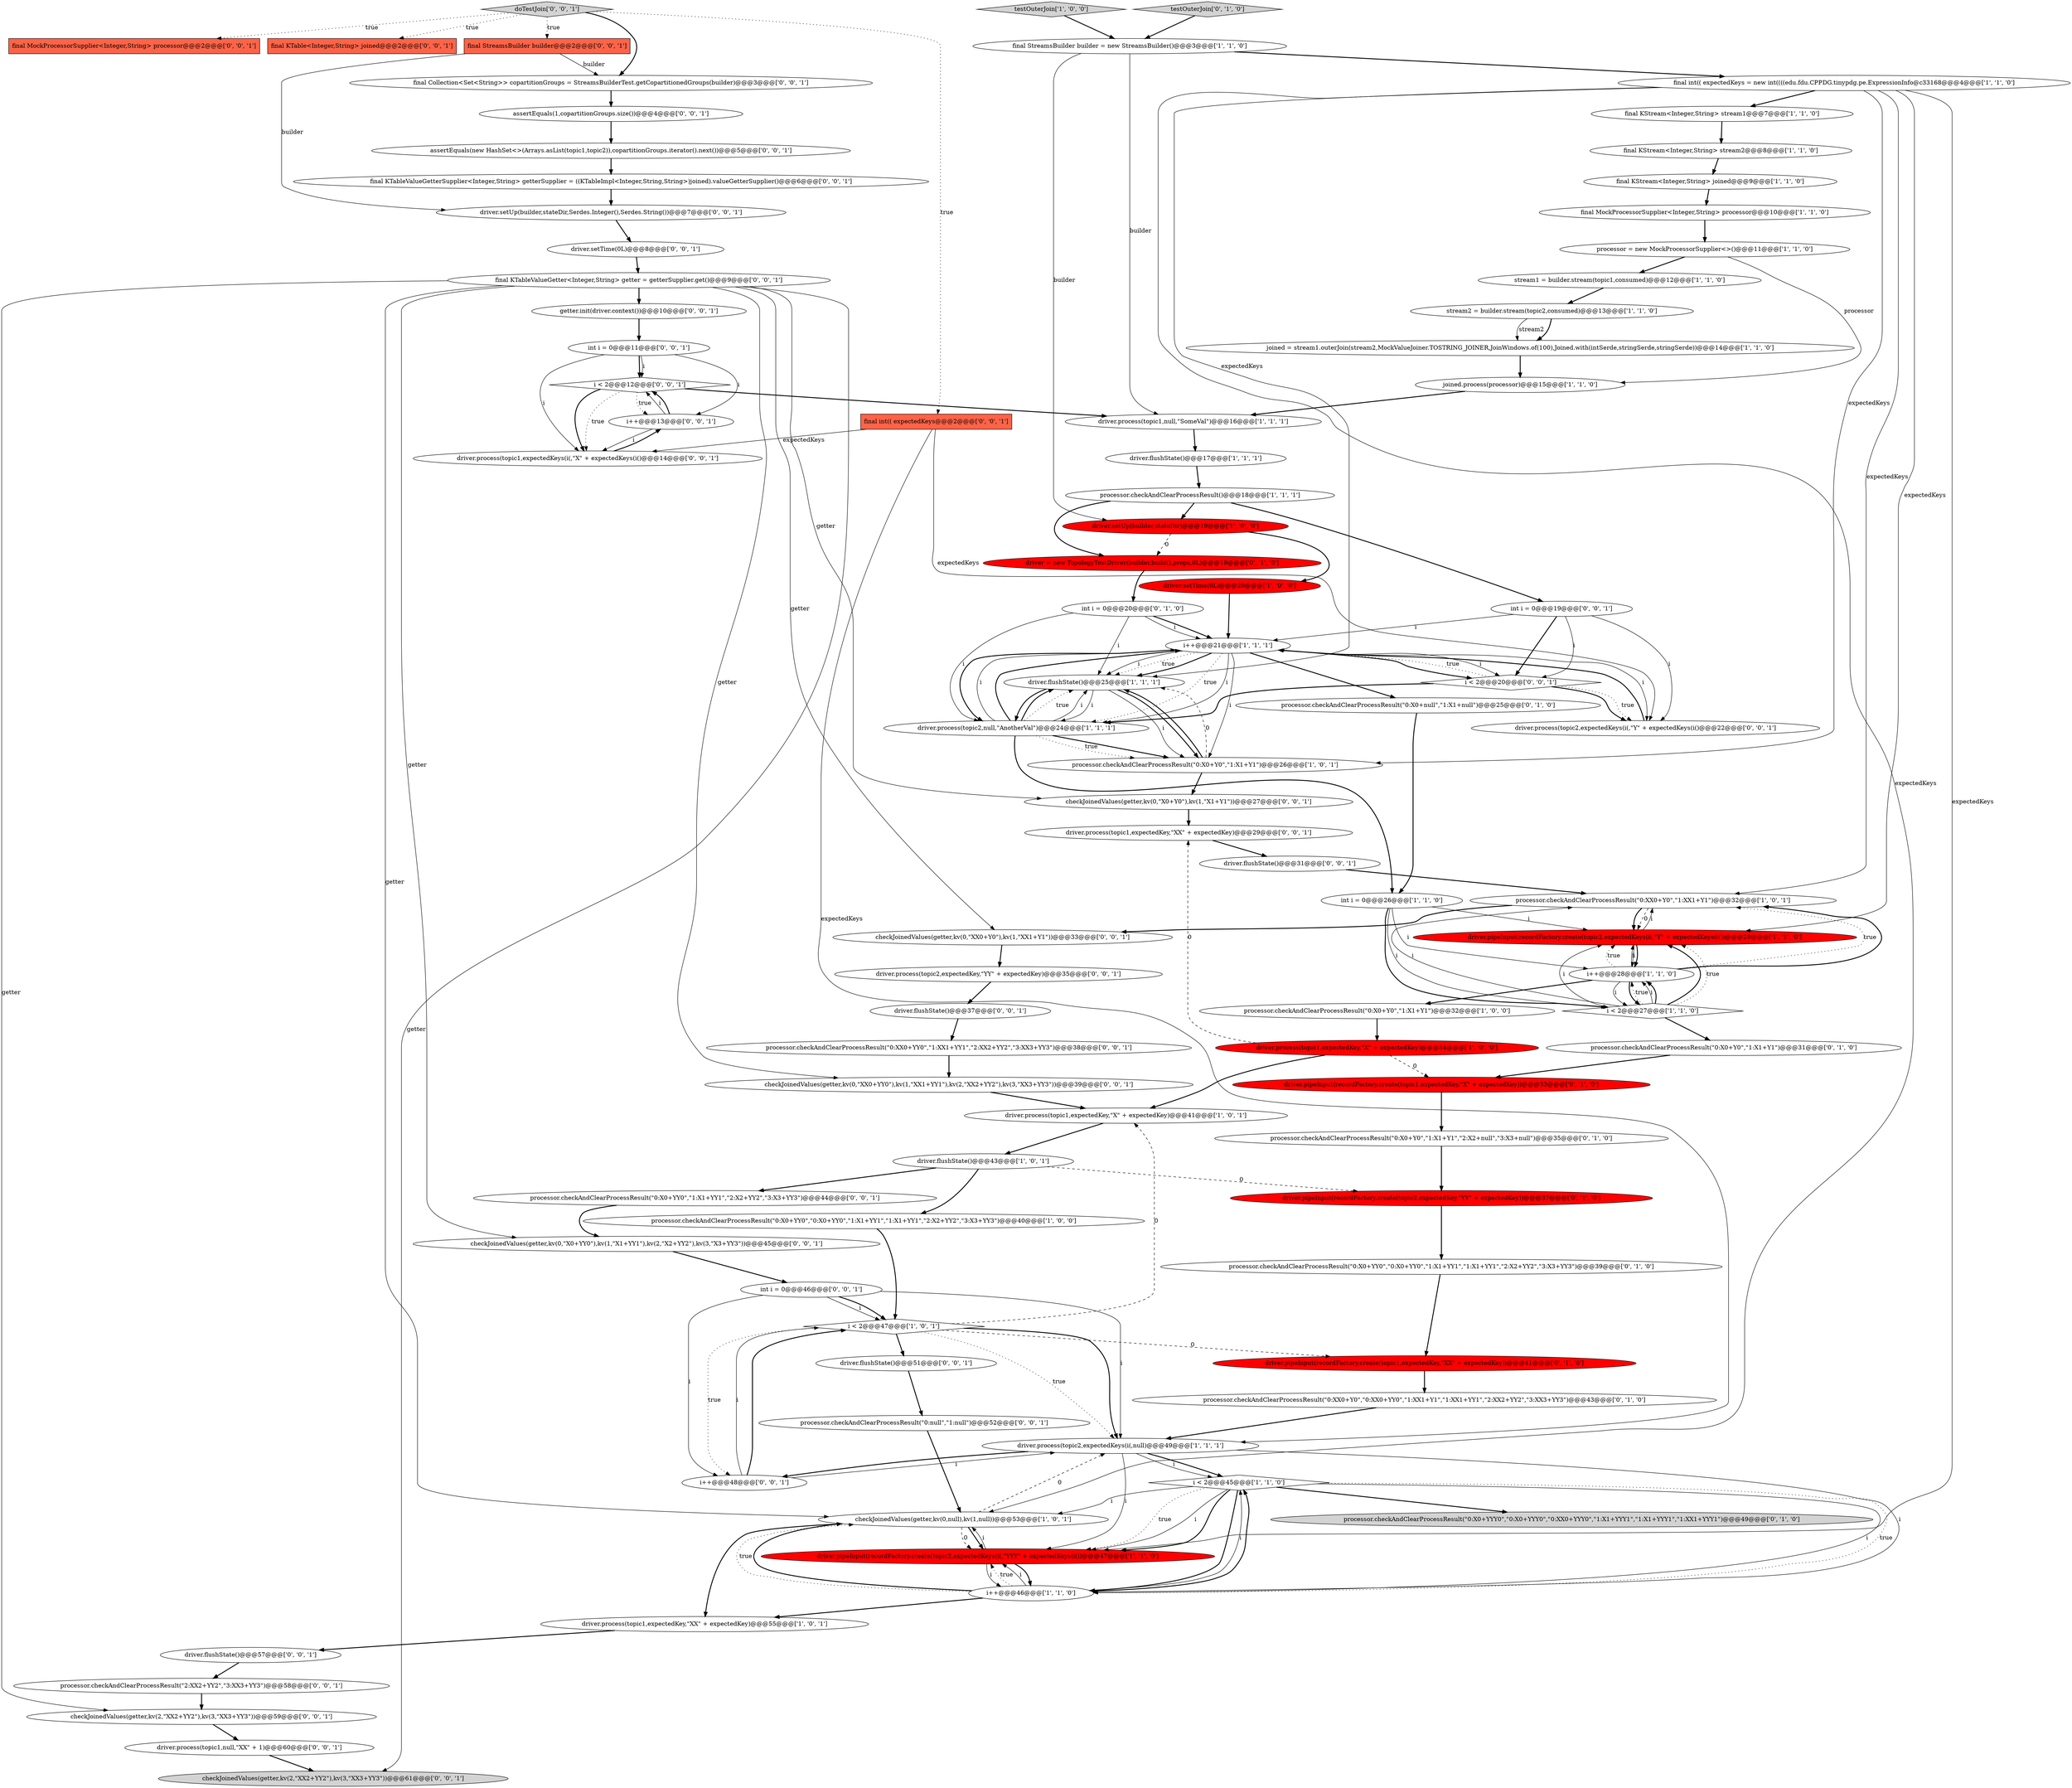 digraph {
9 [style = filled, label = "driver.process(topic1,expectedKey,\"X\" + expectedKey)@@@41@@@['1', '0', '1']", fillcolor = white, shape = ellipse image = "AAA0AAABBB1BBB"];
37 [style = filled, label = "processor.checkAndClearProcessResult(\"0:XX0+Y0\",\"1:XX1+Y1\")@@@32@@@['1', '0', '1']", fillcolor = white, shape = ellipse image = "AAA0AAABBB1BBB"];
46 [style = filled, label = "driver.pipeInput(recordFactory.create(topic1,expectedKey,\"X\" + expectedKey))@@@33@@@['0', '1', '0']", fillcolor = red, shape = ellipse image = "AAA1AAABBB2BBB"];
23 [style = filled, label = "testOuterJoin['1', '0', '0']", fillcolor = lightgray, shape = diamond image = "AAA0AAABBB1BBB"];
4 [style = filled, label = "final KStream<Integer,String> stream2@@@8@@@['1', '1', '0']", fillcolor = white, shape = ellipse image = "AAA0AAABBB1BBB"];
0 [style = filled, label = "joined.process(processor)@@@15@@@['1', '1', '0']", fillcolor = white, shape = ellipse image = "AAA0AAABBB1BBB"];
22 [style = filled, label = "driver.flushState()@@@25@@@['1', '1', '1']", fillcolor = white, shape = ellipse image = "AAA0AAABBB1BBB"];
76 [style = filled, label = "final int(( expectedKeys@@@2@@@['0', '0', '1']", fillcolor = tomato, shape = box image = "AAA0AAABBB3BBB"];
79 [style = filled, label = "int i = 0@@@46@@@['0', '0', '1']", fillcolor = white, shape = ellipse image = "AAA0AAABBB3BBB"];
69 [style = filled, label = "driver.process(topic1,expectedKey,\"XX\" + expectedKey)@@@29@@@['0', '0', '1']", fillcolor = white, shape = ellipse image = "AAA0AAABBB3BBB"];
30 [style = filled, label = "int i = 0@@@26@@@['1', '1', '0']", fillcolor = white, shape = ellipse image = "AAA0AAABBB1BBB"];
78 [style = filled, label = "int i = 0@@@11@@@['0', '0', '1']", fillcolor = white, shape = ellipse image = "AAA0AAABBB3BBB"];
26 [style = filled, label = "driver.flushState()@@@17@@@['1', '1', '1']", fillcolor = white, shape = ellipse image = "AAA0AAABBB1BBB"];
14 [style = filled, label = "i++@@@21@@@['1', '1', '1']", fillcolor = white, shape = ellipse image = "AAA0AAABBB1BBB"];
17 [style = filled, label = "driver.process(topic1,null,\"SomeVal\")@@@16@@@['1', '1', '1']", fillcolor = white, shape = ellipse image = "AAA0AAABBB1BBB"];
88 [style = filled, label = "driver.flushState()@@@51@@@['0', '0', '1']", fillcolor = white, shape = ellipse image = "AAA0AAABBB3BBB"];
34 [style = filled, label = "final KStream<Integer,String> stream1@@@7@@@['1', '1', '0']", fillcolor = white, shape = ellipse image = "AAA0AAABBB1BBB"];
43 [style = filled, label = "processor.checkAndClearProcessResult(\"0:X0+Y0\",\"1:X1+Y1\",\"2:X2+null\",\"3:X3+null\")@@@35@@@['0', '1', '0']", fillcolor = white, shape = ellipse image = "AAA0AAABBB2BBB"];
24 [style = filled, label = "stream1 = builder.stream(topic1,consumed)@@@12@@@['1', '1', '0']", fillcolor = white, shape = ellipse image = "AAA0AAABBB1BBB"];
36 [style = filled, label = "driver.setTime(0L)@@@20@@@['1', '0', '0']", fillcolor = red, shape = ellipse image = "AAA1AAABBB1BBB"];
62 [style = filled, label = "driver.setUp(builder,stateDir,Serdes.Integer(),Serdes.String())@@@7@@@['0', '0', '1']", fillcolor = white, shape = ellipse image = "AAA0AAABBB3BBB"];
52 [style = filled, label = "driver.flushState()@@@31@@@['0', '0', '1']", fillcolor = white, shape = ellipse image = "AAA0AAABBB3BBB"];
18 [style = filled, label = "driver.setUp(builder,stateDir)@@@19@@@['1', '0', '0']", fillcolor = red, shape = ellipse image = "AAA1AAABBB1BBB"];
20 [style = filled, label = "final KStream<Integer,String> joined@@@9@@@['1', '1', '0']", fillcolor = white, shape = ellipse image = "AAA0AAABBB1BBB"];
31 [style = filled, label = "driver.process(topic2,expectedKeys(i(,null)@@@49@@@['1', '1', '1']", fillcolor = white, shape = ellipse image = "AAA0AAABBB1BBB"];
86 [style = filled, label = "assertEquals(new HashSet<>(Arrays.asList(topic1,topic2)),copartitionGroups.iterator().next())@@@5@@@['0', '0', '1']", fillcolor = white, shape = ellipse image = "AAA0AAABBB3BBB"];
15 [style = filled, label = "i++@@@28@@@['1', '1', '0']", fillcolor = white, shape = ellipse image = "AAA0AAABBB1BBB"];
66 [style = filled, label = "checkJoinedValues(getter,kv(2,\"XX2+YY2\"),kv(3,\"XX3+YY3\"))@@@61@@@['0', '0', '1']", fillcolor = lightgray, shape = ellipse image = "AAA0AAABBB3BBB"];
19 [style = filled, label = "processor.checkAndClearProcessResult(\"0:X0+YY0\",\"0:X0+YY0\",\"1:X1+YY1\",\"1:X1+YY1\",\"2:X2+YY2\",\"3:X3+YY3\")@@@40@@@['1', '0', '0']", fillcolor = white, shape = ellipse image = "AAA0AAABBB1BBB"];
38 [style = filled, label = "driver = new TopologyTestDriver(builder.build(),props,0L)@@@19@@@['0', '1', '0']", fillcolor = red, shape = ellipse image = "AAA1AAABBB2BBB"];
5 [style = filled, label = "processor.checkAndClearProcessResult()@@@18@@@['1', '1', '1']", fillcolor = white, shape = ellipse image = "AAA0AAABBB1BBB"];
61 [style = filled, label = "final StreamsBuilder builder@@@2@@@['0', '0', '1']", fillcolor = tomato, shape = box image = "AAA0AAABBB3BBB"];
51 [style = filled, label = "getter.init(driver.context())@@@10@@@['0', '0', '1']", fillcolor = white, shape = ellipse image = "AAA0AAABBB3BBB"];
71 [style = filled, label = "doTestJoin['0', '0', '1']", fillcolor = lightgray, shape = diamond image = "AAA0AAABBB3BBB"];
75 [style = filled, label = "assertEquals(1,copartitionGroups.size())@@@4@@@['0', '0', '1']", fillcolor = white, shape = ellipse image = "AAA0AAABBB3BBB"];
40 [style = filled, label = "driver.pipeInput(recordFactory.create(topic2,expectedKey,\"YY\" + expectedKey))@@@37@@@['0', '1', '0']", fillcolor = red, shape = ellipse image = "AAA1AAABBB2BBB"];
67 [style = filled, label = "checkJoinedValues(getter,kv(0,\"X0+Y0\"),kv(1,\"X1+Y1\"))@@@27@@@['0', '0', '1']", fillcolor = white, shape = ellipse image = "AAA0AAABBB3BBB"];
72 [style = filled, label = "driver.flushState()@@@57@@@['0', '0', '1']", fillcolor = white, shape = ellipse image = "AAA0AAABBB3BBB"];
63 [style = filled, label = "driver.process(topic2,expectedKeys(i(,\"Y\" + expectedKeys(i()@@@22@@@['0', '0', '1']", fillcolor = white, shape = ellipse image = "AAA0AAABBB3BBB"];
3 [style = filled, label = "processor.checkAndClearProcessResult(\"0:X0+Y0\",\"1:X1+Y1\")@@@26@@@['1', '0', '1']", fillcolor = white, shape = ellipse image = "AAA0AAABBB1BBB"];
48 [style = filled, label = "processor.checkAndClearProcessResult(\"0:X0+null\",\"1:X1+null\")@@@25@@@['0', '1', '0']", fillcolor = white, shape = ellipse image = "AAA0AAABBB2BBB"];
35 [style = filled, label = "driver.flushState()@@@43@@@['1', '0', '1']", fillcolor = white, shape = ellipse image = "AAA0AAABBB1BBB"];
60 [style = filled, label = "final Collection<Set<String>> copartitionGroups = StreamsBuilderTest.getCopartitionedGroups(builder)@@@3@@@['0', '0', '1']", fillcolor = white, shape = ellipse image = "AAA0AAABBB3BBB"];
41 [style = filled, label = "processor.checkAndClearProcessResult(\"0:X0+YYY0\",\"0:X0+YYY0\",\"0:XX0+YYY0\",\"1:X1+YYY1\",\"1:X1+YYY1\",\"1:XX1+YYY1\")@@@49@@@['0', '1', '0']", fillcolor = lightgray, shape = ellipse image = "AAA0AAABBB2BBB"];
85 [style = filled, label = "i < 2@@@12@@@['0', '0', '1']", fillcolor = white, shape = diamond image = "AAA0AAABBB3BBB"];
28 [style = filled, label = "driver.pipeInput(recordFactory.create(topic2,expectedKeys(i(,\"Y\" + expectedKeys(i())@@@29@@@['1', '1', '0']", fillcolor = red, shape = ellipse image = "AAA1AAABBB1BBB"];
68 [style = filled, label = "driver.process(topic2,expectedKey,\"YY\" + expectedKey)@@@35@@@['0', '0', '1']", fillcolor = white, shape = ellipse image = "AAA0AAABBB3BBB"];
1 [style = filled, label = "i < 2@@@27@@@['1', '1', '0']", fillcolor = white, shape = diamond image = "AAA0AAABBB1BBB"];
32 [style = filled, label = "final StreamsBuilder builder = new StreamsBuilder()@@@3@@@['1', '1', '0']", fillcolor = white, shape = ellipse image = "AAA0AAABBB1BBB"];
29 [style = filled, label = "i < 2@@@47@@@['1', '0', '1']", fillcolor = white, shape = diamond image = "AAA0AAABBB1BBB"];
58 [style = filled, label = "driver.setTime(0L)@@@8@@@['0', '0', '1']", fillcolor = white, shape = ellipse image = "AAA0AAABBB3BBB"];
56 [style = filled, label = "final KTableValueGetter<Integer,String> getter = getterSupplier.get()@@@9@@@['0', '0', '1']", fillcolor = white, shape = ellipse image = "AAA0AAABBB3BBB"];
84 [style = filled, label = "i < 2@@@20@@@['0', '0', '1']", fillcolor = white, shape = diamond image = "AAA0AAABBB3BBB"];
10 [style = filled, label = "processor.checkAndClearProcessResult(\"0:X0+Y0\",\"1:X1+Y1\")@@@32@@@['1', '0', '0']", fillcolor = white, shape = ellipse image = "AAA0AAABBB1BBB"];
7 [style = filled, label = "stream2 = builder.stream(topic2,consumed)@@@13@@@['1', '1', '0']", fillcolor = white, shape = ellipse image = "AAA0AAABBB1BBB"];
50 [style = filled, label = "i++@@@13@@@['0', '0', '1']", fillcolor = white, shape = ellipse image = "AAA0AAABBB3BBB"];
59 [style = filled, label = "i++@@@48@@@['0', '0', '1']", fillcolor = white, shape = ellipse image = "AAA0AAABBB3BBB"];
49 [style = filled, label = "testOuterJoin['0', '1', '0']", fillcolor = lightgray, shape = diamond image = "AAA0AAABBB2BBB"];
44 [style = filled, label = "processor.checkAndClearProcessResult(\"0:X0+YY0\",\"0:X0+YY0\",\"1:X1+YY1\",\"1:X1+YY1\",\"2:X2+YY2\",\"3:X3+YY3\")@@@39@@@['0', '1', '0']", fillcolor = white, shape = ellipse image = "AAA0AAABBB2BBB"];
55 [style = filled, label = "final MockProcessorSupplier<Integer,String> processor@@@2@@@['0', '0', '1']", fillcolor = tomato, shape = box image = "AAA0AAABBB3BBB"];
16 [style = filled, label = "processor = new MockProcessorSupplier<>()@@@11@@@['1', '1', '0']", fillcolor = white, shape = ellipse image = "AAA0AAABBB1BBB"];
21 [style = filled, label = "driver.process(topic2,null,\"AnotherVal\")@@@24@@@['1', '1', '1']", fillcolor = white, shape = ellipse image = "AAA0AAABBB1BBB"];
8 [style = filled, label = "joined = stream1.outerJoin(stream2,MockValueJoiner.TOSTRING_JOINER,JoinWindows.of(100),Joined.with(intSerde,stringSerde,stringSerde))@@@14@@@['1', '1', '0']", fillcolor = white, shape = ellipse image = "AAA0AAABBB1BBB"];
2 [style = filled, label = "final MockProcessorSupplier<Integer,String> processor@@@10@@@['1', '1', '0']", fillcolor = white, shape = ellipse image = "AAA0AAABBB1BBB"];
81 [style = filled, label = "driver.process(topic1,expectedKeys(i(,\"X\" + expectedKeys(i()@@@14@@@['0', '0', '1']", fillcolor = white, shape = ellipse image = "AAA0AAABBB3BBB"];
27 [style = filled, label = "driver.process(topic1,expectedKey,\"X\" + expectedKey)@@@34@@@['1', '0', '0']", fillcolor = red, shape = ellipse image = "AAA1AAABBB1BBB"];
25 [style = filled, label = "checkJoinedValues(getter,kv(0,null),kv(1,null))@@@53@@@['1', '0', '1']", fillcolor = white, shape = ellipse image = "AAA0AAABBB1BBB"];
64 [style = filled, label = "int i = 0@@@19@@@['0', '0', '1']", fillcolor = white, shape = ellipse image = "AAA0AAABBB3BBB"];
12 [style = filled, label = "final int(( expectedKeys = new int((((edu.fdu.CPPDG.tinypdg.pe.ExpressionInfo@c33168@@@4@@@['1', '1', '0']", fillcolor = white, shape = ellipse image = "AAA0AAABBB1BBB"];
39 [style = filled, label = "driver.pipeInput(recordFactory.create(topic1,expectedKey,\"XX\" + expectedKey))@@@41@@@['0', '1', '0']", fillcolor = red, shape = ellipse image = "AAA1AAABBB2BBB"];
80 [style = filled, label = "processor.checkAndClearProcessResult(\"0:X0+YY0\",\"1:X1+YY1\",\"2:X2+YY2\",\"3:X3+YY3\")@@@44@@@['0', '0', '1']", fillcolor = white, shape = ellipse image = "AAA0AAABBB3BBB"];
13 [style = filled, label = "driver.process(topic1,expectedKey,\"XX\" + expectedKey)@@@55@@@['1', '0', '1']", fillcolor = white, shape = ellipse image = "AAA0AAABBB1BBB"];
57 [style = filled, label = "checkJoinedValues(getter,kv(0,\"XX0+YY0\"),kv(1,\"XX1+YY1\"),kv(2,\"XX2+YY2\"),kv(3,\"XX3+YY3\"))@@@39@@@['0', '0', '1']", fillcolor = white, shape = ellipse image = "AAA0AAABBB3BBB"];
53 [style = filled, label = "checkJoinedValues(getter,kv(0,\"X0+YY0\"),kv(1,\"X1+YY1\"),kv(2,\"X2+YY2\"),kv(3,\"X3+YY3\"))@@@45@@@['0', '0', '1']", fillcolor = white, shape = ellipse image = "AAA0AAABBB3BBB"];
6 [style = filled, label = "i < 2@@@45@@@['1', '1', '0']", fillcolor = white, shape = diamond image = "AAA0AAABBB1BBB"];
73 [style = filled, label = "checkJoinedValues(getter,kv(2,\"XX2+YY2\"),kv(3,\"XX3+YY3\"))@@@59@@@['0', '0', '1']", fillcolor = white, shape = ellipse image = "AAA0AAABBB3BBB"];
77 [style = filled, label = "processor.checkAndClearProcessResult(\"0:null\",\"1:null\")@@@52@@@['0', '0', '1']", fillcolor = white, shape = ellipse image = "AAA0AAABBB3BBB"];
83 [style = filled, label = "final KTableValueGetterSupplier<Integer,String> getterSupplier = ((KTableImpl<Integer,String,String>)joined).valueGetterSupplier()@@@6@@@['0', '0', '1']", fillcolor = white, shape = ellipse image = "AAA0AAABBB3BBB"];
82 [style = filled, label = "processor.checkAndClearProcessResult(\"0:XX0+YY0\",\"1:XX1+YY1\",\"2:XX2+YY2\",\"3:XX3+YY3\")@@@38@@@['0', '0', '1']", fillcolor = white, shape = ellipse image = "AAA0AAABBB3BBB"];
47 [style = filled, label = "processor.checkAndClearProcessResult(\"0:X0+Y0\",\"1:X1+Y1\")@@@31@@@['0', '1', '0']", fillcolor = white, shape = ellipse image = "AAA0AAABBB2BBB"];
87 [style = filled, label = "final KTable<Integer,String> joined@@@2@@@['0', '0', '1']", fillcolor = tomato, shape = box image = "AAA0AAABBB3BBB"];
54 [style = filled, label = "processor.checkAndClearProcessResult(\"2:XX2+YY2\",\"3:XX3+YY3\")@@@58@@@['0', '0', '1']", fillcolor = white, shape = ellipse image = "AAA0AAABBB3BBB"];
11 [style = filled, label = "driver.pipeInput(recordFactory.create(topic2,expectedKeys(i(,\"YYY\" + expectedKeys(i())@@@47@@@['1', '1', '0']", fillcolor = red, shape = ellipse image = "AAA1AAABBB1BBB"];
33 [style = filled, label = "i++@@@46@@@['1', '1', '0']", fillcolor = white, shape = ellipse image = "AAA0AAABBB1BBB"];
45 [style = filled, label = "int i = 0@@@20@@@['0', '1', '0']", fillcolor = white, shape = ellipse image = "AAA0AAABBB2BBB"];
70 [style = filled, label = "checkJoinedValues(getter,kv(0,\"XX0+Y0\"),kv(1,\"XX1+Y1\"))@@@33@@@['0', '0', '1']", fillcolor = white, shape = ellipse image = "AAA0AAABBB3BBB"];
42 [style = filled, label = "processor.checkAndClearProcessResult(\"0:XX0+Y0\",\"0:XX0+YY0\",\"1:XX1+Y1\",\"1:XX1+YY1\",\"2:XX2+YY2\",\"3:XX3+YY3\")@@@43@@@['0', '1', '0']", fillcolor = white, shape = ellipse image = "AAA0AAABBB2BBB"];
65 [style = filled, label = "driver.process(topic1,null,\"XX\" + 1)@@@60@@@['0', '0', '1']", fillcolor = white, shape = ellipse image = "AAA0AAABBB3BBB"];
74 [style = filled, label = "driver.flushState()@@@37@@@['0', '0', '1']", fillcolor = white, shape = ellipse image = "AAA0AAABBB3BBB"];
71->61 [style = dotted, label="true"];
1->37 [style = solid, label="i"];
61->60 [style = solid, label="builder"];
15->10 [style = bold, label=""];
12->25 [style = solid, label="expectedKeys"];
37->28 [style = bold, label=""];
77->25 [style = bold, label=""];
73->65 [style = bold, label=""];
74->82 [style = bold, label=""];
32->12 [style = bold, label=""];
56->57 [style = solid, label="getter"];
59->29 [style = solid, label="i"];
27->9 [style = bold, label=""];
14->63 [style = solid, label="i"];
51->78 [style = bold, label=""];
35->40 [style = dashed, label="0"];
14->22 [style = dotted, label="true"];
11->25 [style = solid, label="i"];
79->31 [style = solid, label="i"];
21->30 [style = bold, label=""];
88->77 [style = bold, label=""];
50->85 [style = solid, label="i"];
7->8 [style = bold, label=""];
12->37 [style = solid, label="expectedKeys"];
5->38 [style = bold, label=""];
71->60 [style = bold, label=""];
9->35 [style = bold, label=""];
67->69 [style = bold, label=""];
8->0 [style = bold, label=""];
43->40 [style = bold, label=""];
1->28 [style = bold, label=""];
14->21 [style = dotted, label="true"];
31->6 [style = bold, label=""];
33->25 [style = bold, label=""];
28->15 [style = solid, label="i"];
6->11 [style = bold, label=""];
12->22 [style = solid, label="expectedKeys"];
6->41 [style = bold, label=""];
68->74 [style = bold, label=""];
11->33 [style = bold, label=""];
70->68 [style = bold, label=""];
31->33 [style = solid, label="i"];
28->37 [style = solid, label="i"];
22->3 [style = solid, label="i"];
6->11 [style = dotted, label="true"];
22->21 [style = solid, label="i"];
79->29 [style = solid, label="i"];
14->48 [style = bold, label=""];
11->33 [style = solid, label="i"];
64->84 [style = solid, label="i"];
21->3 [style = bold, label=""];
7->8 [style = solid, label="stream2"];
64->84 [style = bold, label=""];
2->16 [style = bold, label=""];
33->11 [style = dotted, label="true"];
79->29 [style = bold, label=""];
56->70 [style = solid, label="getter"];
13->72 [style = bold, label=""];
78->81 [style = solid, label="i"];
0->17 [style = bold, label=""];
52->37 [style = bold, label=""];
14->22 [style = bold, label=""];
33->11 [style = solid, label="i"];
21->22 [style = dotted, label="true"];
65->66 [style = bold, label=""];
38->45 [style = bold, label=""];
42->31 [style = bold, label=""];
3->22 [style = dashed, label="0"];
78->50 [style = solid, label="i"];
71->87 [style = dotted, label="true"];
78->85 [style = solid, label="i"];
36->14 [style = bold, label=""];
33->13 [style = bold, label=""];
84->63 [style = bold, label=""];
58->56 [style = bold, label=""];
35->80 [style = bold, label=""];
49->32 [style = bold, label=""];
56->51 [style = bold, label=""];
6->33 [style = solid, label="i"];
45->14 [style = bold, label=""];
27->46 [style = dashed, label="0"];
30->1 [style = solid, label="i"];
14->22 [style = solid, label="i"];
21->22 [style = bold, label=""];
1->15 [style = dotted, label="true"];
25->11 [style = dashed, label="0"];
3->67 [style = bold, label=""];
45->22 [style = solid, label="i"];
14->21 [style = solid, label="i"];
30->15 [style = solid, label="i"];
29->59 [style = dotted, label="true"];
84->14 [style = dotted, label="true"];
50->81 [style = solid, label="i"];
79->59 [style = solid, label="i"];
59->31 [style = solid, label="i"];
24->7 [style = bold, label=""];
39->42 [style = bold, label=""];
12->28 [style = solid, label="expectedKeys"];
76->63 [style = solid, label="expectedKeys"];
6->33 [style = dotted, label="true"];
14->21 [style = bold, label=""];
1->28 [style = dotted, label="true"];
32->18 [style = solid, label="builder"];
63->14 [style = bold, label=""];
46->43 [style = bold, label=""];
14->84 [style = solid, label="i"];
12->11 [style = solid, label="expectedKeys"];
71->55 [style = dotted, label="true"];
31->59 [style = bold, label=""];
54->73 [style = bold, label=""];
19->29 [style = bold, label=""];
16->24 [style = bold, label=""];
53->79 [style = bold, label=""];
56->73 [style = solid, label="getter"];
23->32 [style = bold, label=""];
78->85 [style = bold, label=""];
61->62 [style = solid, label="builder"];
5->18 [style = bold, label=""];
82->57 [style = bold, label=""];
56->25 [style = solid, label="getter"];
75->86 [style = bold, label=""];
45->14 [style = solid, label="i"];
14->3 [style = solid, label="i"];
86->83 [style = bold, label=""];
80->53 [style = bold, label=""];
1->15 [style = solid, label="i"];
14->84 [style = bold, label=""];
32->17 [style = solid, label="builder"];
30->28 [style = solid, label="i"];
15->28 [style = dotted, label="true"];
15->1 [style = solid, label="i"];
33->25 [style = dotted, label="true"];
21->14 [style = solid, label="i"];
6->33 [style = bold, label=""];
84->63 [style = dotted, label="true"];
4->20 [style = bold, label=""];
37->70 [style = bold, label=""];
85->81 [style = bold, label=""];
21->3 [style = dotted, label="true"];
57->9 [style = bold, label=""];
25->31 [style = dashed, label="0"];
15->37 [style = dotted, label="true"];
15->28 [style = solid, label="i"];
85->50 [style = dotted, label="true"];
21->22 [style = solid, label="i"];
48->30 [style = bold, label=""];
15->37 [style = bold, label=""];
50->85 [style = bold, label=""];
1->28 [style = solid, label="i"];
71->76 [style = dotted, label="true"];
40->44 [style = bold, label=""];
45->21 [style = solid, label="i"];
21->14 [style = bold, label=""];
15->1 [style = bold, label=""];
37->28 [style = dashed, label="0"];
31->11 [style = solid, label="i"];
64->63 [style = solid, label="i"];
17->26 [style = bold, label=""];
33->6 [style = solid, label="i"];
28->15 [style = bold, label=""];
76->81 [style = solid, label="expectedKeys"];
30->1 [style = bold, label=""];
64->14 [style = solid, label="i"];
56->66 [style = solid, label="getter"];
25->13 [style = bold, label=""];
26->5 [style = bold, label=""];
10->27 [style = bold, label=""];
83->62 [style = bold, label=""];
1->15 [style = bold, label=""];
33->6 [style = bold, label=""];
29->31 [style = bold, label=""];
12->3 [style = solid, label="expectedKeys"];
29->39 [style = dashed, label="0"];
35->19 [style = bold, label=""];
62->58 [style = bold, label=""];
22->21 [style = bold, label=""];
47->46 [style = bold, label=""];
12->34 [style = bold, label=""];
18->36 [style = bold, label=""];
72->54 [style = bold, label=""];
29->88 [style = bold, label=""];
44->39 [style = bold, label=""];
3->22 [style = bold, label=""];
18->38 [style = dashed, label="0"];
81->50 [style = bold, label=""];
20->2 [style = bold, label=""];
22->3 [style = bold, label=""];
85->81 [style = dotted, label="true"];
1->47 [style = bold, label=""];
56->53 [style = solid, label="getter"];
59->29 [style = bold, label=""];
6->11 [style = solid, label="i"];
6->25 [style = solid, label="i"];
25->11 [style = bold, label=""];
16->0 [style = solid, label="processor"];
27->69 [style = dashed, label="0"];
56->67 [style = solid, label="getter"];
34->4 [style = bold, label=""];
31->6 [style = solid, label="i"];
69->52 [style = bold, label=""];
60->75 [style = bold, label=""];
76->31 [style = solid, label="expectedKeys"];
84->21 [style = bold, label=""];
29->9 [style = dashed, label="0"];
5->64 [style = bold, label=""];
85->17 [style = bold, label=""];
29->31 [style = dotted, label="true"];
}
